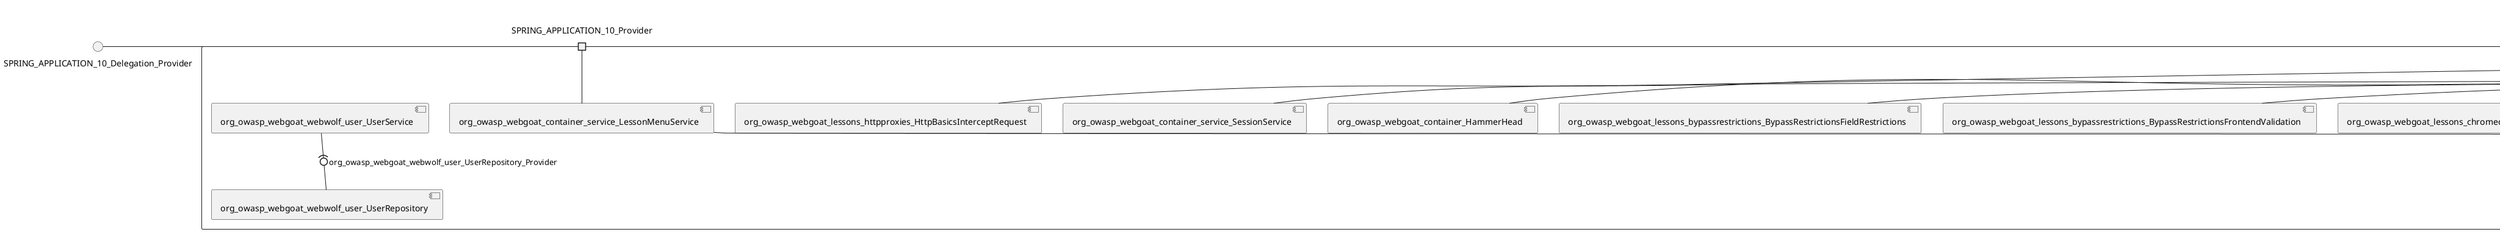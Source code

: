 @startuml
skinparam fixCircleLabelOverlapping true
skinparam componentStyle uml2
() SPRING_APPLICATION_10_Delegation_Provider
() SPRING_APPLICATION_11_Delegation_Provider
() SPRING_APPLICATION_2_Delegation_Provider
() SPRING_APPLICATION_3_Delegation_Provider
() SPRING_APPLICATION_4_Delegation_Provider
() SPRING_APPLICATION_5_Delegation_Provider
() SPRING_APPLICATION_6_Delegation_Provider
() SPRING_APPLICATION_7_Delegation_Provider
() SPRING_APPLICATION_8_Delegation_Provider
() SPRING_APPLICATION_9_Delegation_Provider
() SPRING_APPLICATION_BypassRestrictions_FieldRestrictions_POST_Delegation_Provider
() SPRING_APPLICATION_BypassRestrictions_frontendValidation_POST_Delegation_Provider
() SPRING_APPLICATION_ChromeDevTools_dummy_POST_Delegation_Provider
() SPRING_APPLICATION_ChromeDevTools_network_POST_Delegation_Provider
() SPRING_APPLICATION_CrossSiteScriptingStored_stored_xss_POST_Delegation_Provider
() SPRING_APPLICATION_CrossSiteScriptingStored_stored_xss_follow_up_POST_Delegation_Provider
() SPRING_APPLICATION_CrossSiteScripting_attack1_POST_Delegation_Provider
() SPRING_APPLICATION_CrossSiteScripting_attack3_POST_Delegation_Provider
() SPRING_APPLICATION_CrossSiteScripting_attack4_POST_Delegation_Provider
() SPRING_APPLICATION_CrossSiteScripting_attack5a_GET_Delegation_Provider
() SPRING_APPLICATION_CrossSiteScripting_attack6a_POST_Delegation_Provider
() SPRING_APPLICATION_CrossSiteScripting_dom_follow_up_POST_Delegation_Provider
() SPRING_APPLICATION_CrossSiteScripting_phone_home_xss_POST_Delegation_Provider
() SPRING_APPLICATION_CrossSiteScripting_quiz_GET_POST_Delegation_Provider
() SPRING_APPLICATION_Delegation_Provider
() SPRING_APPLICATION_GET_10_Delegation_Provider
() SPRING_APPLICATION_GET_11_Delegation_Provider
() SPRING_APPLICATION_GET_12_Delegation_Provider
() SPRING_APPLICATION_GET_13_Delegation_Provider
() SPRING_APPLICATION_GET_14_Delegation_Provider
() SPRING_APPLICATION_GET_2_Delegation_Provider
() SPRING_APPLICATION_GET_3_Delegation_Provider
() SPRING_APPLICATION_GET_4_Delegation_Provider
() SPRING_APPLICATION_GET_5_Delegation_Provider
() SPRING_APPLICATION_GET_6_Delegation_Provider
() SPRING_APPLICATION_GET_7_Delegation_Provider
() SPRING_APPLICATION_GET_8_Delegation_Provider
() SPRING_APPLICATION_GET_9_Delegation_Provider
() SPRING_APPLICATION_GET_Delegation_Provider
() SPRING_APPLICATION_HtmlTampering_task_POST_Delegation_Provider
() SPRING_APPLICATION_HttpBasics_attack1_POST_Delegation_Provider
() SPRING_APPLICATION_HttpBasics_attack2_POST_Delegation_Provider
() SPRING_APPLICATION_IDOR_diff_attributes_POST_Delegation_Provider
() SPRING_APPLICATION_IDOR_login_POST_Delegation_Provider
() SPRING_APPLICATION_IDOR_profile_alt_path_POST_Delegation_Provider
() SPRING_APPLICATION_InsecureDeserialization_task_POST_Delegation_Provider
() SPRING_APPLICATION_InsecureLogin_Delegation_Provider
() SPRING_APPLICATION_JWT_decode_POST_Delegation_Provider
() SPRING_APPLICATION_JWT_jku_Delegation_Provider
() SPRING_APPLICATION_JWT_kid_Delegation_Provider
() SPRING_APPLICATION_JWT_quiz_GET_POST_Delegation_Provider
() SPRING_APPLICATION_JWT_refresh_Delegation_Provider
() SPRING_APPLICATION_JWT_secret_POST_Delegation_Provider
() SPRING_APPLICATION_JWT_votings_Delegation_Provider
() SPRING_APPLICATION_LogSpoofing_log_bleeding_POST_Delegation_Provider
() SPRING_APPLICATION_LogSpoofing_log_spoofing_POST_Delegation_Provider
() SPRING_APPLICATION_POST_10_Delegation_Provider
() SPRING_APPLICATION_POST_11_Delegation_Provider
() SPRING_APPLICATION_POST_12_Delegation_Provider
() SPRING_APPLICATION_POST_13_Delegation_Provider
() SPRING_APPLICATION_POST_14_Delegation_Provider
() SPRING_APPLICATION_POST_15_Delegation_Provider
() SPRING_APPLICATION_POST_16_Delegation_Provider
() SPRING_APPLICATION_POST_17_Delegation_Provider
() SPRING_APPLICATION_POST_18_Delegation_Provider
() SPRING_APPLICATION_POST_2_Delegation_Provider
() SPRING_APPLICATION_POST_3_Delegation_Provider
() SPRING_APPLICATION_POST_4_Delegation_Provider
() SPRING_APPLICATION_POST_5_Delegation_Provider
() SPRING_APPLICATION_POST_6_Delegation_Provider
() SPRING_APPLICATION_POST_7_Delegation_Provider
() SPRING_APPLICATION_POST_8_Delegation_Provider
() SPRING_APPLICATION_POST_9_Delegation_Provider
() SPRING_APPLICATION_POST_Delegation_Provider
() SPRING_APPLICATION_PUT_Delegation_Provider
() SPRING_APPLICATION_PasswordReset_ForgotPassword_create_password_reset_link_POST_Delegation_Provider
() SPRING_APPLICATION_PasswordReset_SecurityQuestions_POST_Delegation_Provider
() SPRING_APPLICATION_PasswordReset_reset_Delegation_Provider
() SPRING_APPLICATION_PasswordReset_simple_mail_reset_POST_Delegation_Provider
() SPRING_APPLICATION_PathTraversal_profile_picture_GET_Delegation_Provider
() SPRING_APPLICATION_PathTraversal_profile_picture_fix_GET_Delegation_Provider
() SPRING_APPLICATION_PathTraversal_profile_upload_POST_Delegation_Provider
() SPRING_APPLICATION_PathTraversal_profile_upload_fix_POST_Delegation_Provider
() SPRING_APPLICATION_PathTraversal_profile_upload_remove_user_input_POST_Delegation_Provider
() SPRING_APPLICATION_PathTraversal_random_POST_Delegation_Provider
() SPRING_APPLICATION_PathTraversal_random_picture_GET_Delegation_Provider
() SPRING_APPLICATION_PathTraversal_zip_slip_Delegation_Provider
() SPRING_APPLICATION_SSRF_task1_POST_Delegation_Provider
() SPRING_APPLICATION_SSRF_task2_POST_Delegation_Provider
() SPRING_APPLICATION_SecurePasswords_assignment_POST_Delegation_Provider
() SPRING_APPLICATION_SqlInjectionAdvanced_attack6a_POST_Delegation_Provider
() SPRING_APPLICATION_SqlInjectionAdvanced_attack6b_POST_Delegation_Provider
() SPRING_APPLICATION_SqlInjectionAdvanced_challenge_Login_POST_Delegation_Provider
() SPRING_APPLICATION_SqlInjectionAdvanced_challenge_PUT_Delegation_Provider
() SPRING_APPLICATION_SqlInjectionAdvanced_quiz_GET_POST_Delegation_Provider
() SPRING_APPLICATION_SqlInjectionMitigations_attack10a_POST_Delegation_Provider
() SPRING_APPLICATION_SqlInjectionMitigations_attack10b_POST_Delegation_Provider
() SPRING_APPLICATION_SqlInjectionMitigations_attack12a_POST_Delegation_Provider
() SPRING_APPLICATION_SqlInjectionMitigations_servers_GET_Delegation_Provider
() SPRING_APPLICATION_SqlInjection_assignment5a_POST_Delegation_Provider
() SPRING_APPLICATION_SqlInjection_assignment5b_POST_Delegation_Provider
() SPRING_APPLICATION_SqlInjection_attack10_POST_Delegation_Provider
() SPRING_APPLICATION_SqlInjection_attack2_POST_Delegation_Provider
() SPRING_APPLICATION_SqlInjection_attack3_POST_Delegation_Provider
() SPRING_APPLICATION_SqlInjection_attack4_POST_Delegation_Provider
() SPRING_APPLICATION_SqlInjection_attack5_POST_Delegation_Provider
() SPRING_APPLICATION_SqlInjection_attack8_POST_Delegation_Provider
() SPRING_APPLICATION_SqlInjection_attack9_POST_Delegation_Provider
() SPRING_APPLICATION_SqlOnlyInputValidationOnKeywords_attack_POST_Delegation_Provider
() SPRING_APPLICATION_SqlOnlyInputValidation_attack_POST_Delegation_Provider
() SPRING_APPLICATION_VulnerableComponents_attack1_POST_Delegation_Provider
() SPRING_APPLICATION_WebWolf_GET_Delegation_Provider
() SPRING_APPLICATION_WebWolf_landing_Delegation_Provider
() SPRING_APPLICATION_WebWolf_mail_Delegation_Provider
() SPRING_APPLICATION_challenge_1_POST_Delegation_Provider
() SPRING_APPLICATION_challenge_5_POST_Delegation_Provider
() SPRING_APPLICATION_challenge_7_Delegation_Provider
() SPRING_APPLICATION_challenge_8_Delegation_Provider
() SPRING_APPLICATION_challenge_logo_Delegation_Provider
() SPRING_APPLICATION_cia_quiz_GET_POST_Delegation_Provider
() SPRING_APPLICATION_clientSideFiltering_attack1_POST_Delegation_Provider
() SPRING_APPLICATION_clientSideFiltering_challenge_store_coupons_GET_Delegation_Provider
() SPRING_APPLICATION_clientSideFiltering_getItForFree_POST_Delegation_Provider
() SPRING_APPLICATION_clientSideFiltering_salaries_GET_Delegation_Provider
() SPRING_APPLICATION_crypto_encoding_basic_auth_POST_Delegation_Provider
() SPRING_APPLICATION_crypto_encoding_xor_POST_Delegation_Provider
() SPRING_APPLICATION_crypto_hashing_POST_Delegation_Provider
() SPRING_APPLICATION_crypto_secure_defaults_POST_Delegation_Provider
() SPRING_APPLICATION_crypto_signing_verify_POST_Delegation_Provider
() SPRING_APPLICATION_csrf_feedback_message_POST_Delegation_Provider
() SPRING_APPLICATION_csrf_review_POST_Delegation_Provider
() SPRING_APPLICATION_files_GET_Delegation_Provider
() SPRING_APPLICATION_fileupload_POST_Delegation_Provider
() SPRING_APPLICATION_jwt_Delegation_Provider
() SPRING_APPLICATION_landing_Delegation_Provider
() SPRING_APPLICATION_lesson_template_Delegation_Provider
() SPRING_APPLICATION_login_oauth_mvc_GET_Delegation_Provider
() SPRING_APPLICATION_mail_DELETE_GET_POST_Delegation_Provider
() SPRING_APPLICATION_register_mvc_POST_Delegation_Provider
() SPRING_APPLICATION_registration_GET_Delegation_Provider
() SPRING_APPLICATION_requests_GET_Delegation_Provider
() SPRING_APPLICATION_scoreboard_data_GET_Delegation_Provider
() SPRING_APPLICATION_server_directory_GET_Delegation_Provider
() SPRING_APPLICATION_service_debug_labels_mvc_Delegation_Provider
() SPRING_APPLICATION_service_lessonoverview_mvc_GET_Delegation_Provider
() SPRING_APPLICATION_xxe_comments_GET_Delegation_Provider
rectangle System {
[org_owasp_webgoat_container_HammerHead] [[webgoat-webgoat.repository#_ZcK04KbnEe-pWak1Rauspg]]
[org_owasp_webgoat_container_WebWolfRedirect] [[webgoat-webgoat.repository#_ZcK04KbnEe-pWak1Rauspg]]
[org_owasp_webgoat_container_controller_StartLesson] [[webgoat-webgoat.repository#_ZcK04KbnEe-pWak1Rauspg]]
[org_owasp_webgoat_container_controller_Welcome] [[webgoat-webgoat.repository#_ZcK04KbnEe-pWak1Rauspg]]
[org_owasp_webgoat_container_i18n_PluginMessages_Provider] [[webgoat-webgoat.repository#_ZcK04KbnEe-pWak1Rauspg]]
[org_owasp_webgoat_container_report_ReportCardController] [[webgoat-webgoat.repository#_ZcK04KbnEe-pWak1Rauspg]]
[org_owasp_webgoat_container_service_EnvironmentService] [[webgoat-webgoat.repository#_ZcK04KbnEe-pWak1Rauspg]]
[org_owasp_webgoat_container_service_HintService] [[webgoat-webgoat.repository#_ZcK04KbnEe-pWak1Rauspg]]
[org_owasp_webgoat_container_service_LabelDebugService] [[webgoat-webgoat.repository#_ZcK04KbnEe-pWak1Rauspg]]
[org_owasp_webgoat_container_service_LabelService] [[webgoat-webgoat.repository#_ZcK04KbnEe-pWak1Rauspg]]
[org_owasp_webgoat_container_service_LessonInfoService] [[webgoat-webgoat.repository#_ZcK04KbnEe-pWak1Rauspg]]
[org_owasp_webgoat_container_service_LessonMenuService] [[webgoat-webgoat.repository#_ZcK04KbnEe-pWak1Rauspg]]
[org_owasp_webgoat_container_service_LessonProgressService] [[webgoat-webgoat.repository#_ZcK04KbnEe-pWak1Rauspg]]
[org_owasp_webgoat_container_service_RestartLessonService] [[webgoat-webgoat.repository#_ZcK04KbnEe-pWak1Rauspg]]
[org_owasp_webgoat_container_service_SessionService] [[webgoat-webgoat.repository#_ZcK04KbnEe-pWak1Rauspg]]
[org_owasp_webgoat_container_session_LessonSession_Provider] [[webgoat-webgoat.repository#_ZcK04KbnEe-pWak1Rauspg]]
[org_owasp_webgoat_container_users_RegistrationController] [[webgoat-webgoat.repository#_ZcK04KbnEe-pWak1Rauspg]]
[org_owasp_webgoat_container_users_Scoreboard] [[webgoat-webgoat.repository#_ZcK04KbnEe-pWak1Rauspg]]
[org_owasp_webgoat_container_users_UserProgressRepository] [[webgoat-webgoat.repository#_ZcK04KbnEe-pWak1Rauspg]]
[org_owasp_webgoat_container_users_UserRepository] [[webgoat-webgoat.repository#_ZcK04KbnEe-pWak1Rauspg]]
[org_owasp_webgoat_container_users_UserService] [[webgoat-webgoat.repository#_ZcK04KbnEe-pWak1Rauspg]]
[org_owasp_webgoat_lessons_authbypass_VerifyAccount] [[webgoat-webgoat.repository#_ZcK04KbnEe-pWak1Rauspg]]
[org_owasp_webgoat_lessons_bypassrestrictions_BypassRestrictionsFieldRestrictions] [[webgoat-webgoat.repository#_ZcK04KbnEe-pWak1Rauspg]]
[org_owasp_webgoat_lessons_bypassrestrictions_BypassRestrictionsFrontendValidation] [[webgoat-webgoat.repository#_ZcK04KbnEe-pWak1Rauspg]]
[org_owasp_webgoat_lessons_challenges_FlagController] [[webgoat-webgoat.repository#_ZcK04KbnEe-pWak1Rauspg]]
[org_owasp_webgoat_lessons_challenges_challenge1_Assignment1] [[webgoat-webgoat.repository#_ZcK04KbnEe-pWak1Rauspg]]
[org_owasp_webgoat_lessons_challenges_challenge1_ImageServlet] [[webgoat-webgoat.repository#_ZcK04KbnEe-pWak1Rauspg]]
[org_owasp_webgoat_lessons_challenges_challenge5_Assignment5] [[webgoat-webgoat.repository#_ZcK04KbnEe-pWak1Rauspg]]
[org_owasp_webgoat_lessons_challenges_challenge7_Assignment7] [[webgoat-webgoat.repository#_ZcK04KbnEe-pWak1Rauspg]]
[org_owasp_webgoat_lessons_challenges_challenge8_Assignment8] [[webgoat-webgoat.repository#_ZcK04KbnEe-pWak1Rauspg]]
[org_owasp_webgoat_lessons_chromedevtools_NetworkDummy] [[webgoat-webgoat.repository#_ZcK04KbnEe-pWak1Rauspg]]
[org_owasp_webgoat_lessons_chromedevtools_NetworkLesson] [[webgoat-webgoat.repository#_ZcK04KbnEe-pWak1Rauspg]]
[org_owasp_webgoat_lessons_cia_CIAQuiz] [[webgoat-webgoat.repository#_ZcK04KbnEe-pWak1Rauspg]]
[org_owasp_webgoat_lessons_clientsidefiltering_ClientSideFilteringAssignment] [[webgoat-webgoat.repository#_ZcK04KbnEe-pWak1Rauspg]]
[org_owasp_webgoat_lessons_clientsidefiltering_ClientSideFilteringFreeAssignment] [[webgoat-webgoat.repository#_ZcK04KbnEe-pWak1Rauspg]]
[org_owasp_webgoat_lessons_clientsidefiltering_Salaries] [[webgoat-webgoat.repository#_ZcK04KbnEe-pWak1Rauspg]]
[org_owasp_webgoat_lessons_clientsidefiltering_ShopEndpoint] [[webgoat-webgoat.repository#_ZcK04KbnEe-pWak1Rauspg]]
[org_owasp_webgoat_lessons_cryptography_EncodingAssignment] [[webgoat-webgoat.repository#_ZcK04KbnEe-pWak1Rauspg]]
[org_owasp_webgoat_lessons_cryptography_HashingAssignment] [[webgoat-webgoat.repository#_ZcK04KbnEe-pWak1Rauspg]]
[org_owasp_webgoat_lessons_cryptography_SecureDefaultsAssignment] [[webgoat-webgoat.repository#_ZcK04KbnEe-pWak1Rauspg]]
[org_owasp_webgoat_lessons_cryptography_SigningAssignment] [[webgoat-webgoat.repository#_ZcK04KbnEe-pWak1Rauspg]]
[org_owasp_webgoat_lessons_cryptography_XOREncodingAssignment] [[webgoat-webgoat.repository#_ZcK04KbnEe-pWak1Rauspg]]
[org_owasp_webgoat_lessons_csrf_CSRFConfirmFlag1] [[webgoat-webgoat.repository#_ZcK04KbnEe-pWak1Rauspg]]
[org_owasp_webgoat_lessons_csrf_CSRFFeedback] [[webgoat-webgoat.repository#_ZcK04KbnEe-pWak1Rauspg]]
[org_owasp_webgoat_lessons_csrf_CSRFGetFlag] [[webgoat-webgoat.repository#_ZcK04KbnEe-pWak1Rauspg]]
[org_owasp_webgoat_lessons_csrf_CSRFLogin] [[webgoat-webgoat.repository#_ZcK04KbnEe-pWak1Rauspg]]
[org_owasp_webgoat_lessons_csrf_ForgedReviews] [[webgoat-webgoat.repository#_ZcK04KbnEe-pWak1Rauspg]]
[org_owasp_webgoat_lessons_csrf_ObjectMapper_Provider] [[webgoat-webgoat.repository#_ZcK04KbnEe-pWak1Rauspg]]
[org_owasp_webgoat_lessons_deserialization_InsecureDeserializationTask] [[webgoat-webgoat.repository#_ZcK04KbnEe-pWak1Rauspg]]
[org_owasp_webgoat_lessons_hijacksession_HijackSessionAssignment] [[webgoat-webgoat.repository#_ZcK04KbnEe-pWak1Rauspg]]
[org_owasp_webgoat_lessons_hijacksession_cas_HijackSessionAuthenticationProvider] [[webgoat-webgoat.repository#_ZcK04KbnEe-pWak1Rauspg]]
[org_owasp_webgoat_lessons_htmltampering_HtmlTamperingTask] [[webgoat-webgoat.repository#_ZcK04KbnEe-pWak1Rauspg]]
[org_owasp_webgoat_lessons_httpbasics_HttpBasicsLesson] [[webgoat-webgoat.repository#_ZcK04KbnEe-pWak1Rauspg]]
[org_owasp_webgoat_lessons_httpbasics_HttpBasicsQuiz] [[webgoat-webgoat.repository#_ZcK04KbnEe-pWak1Rauspg]]
[org_owasp_webgoat_lessons_httpproxies_HttpBasicsInterceptRequest] [[webgoat-webgoat.repository#_ZcK04KbnEe-pWak1Rauspg]]
[org_owasp_webgoat_lessons_idor_IDORDiffAttributes] [[webgoat-webgoat.repository#_ZcK04KbnEe-pWak1Rauspg]]
[org_owasp_webgoat_lessons_idor_IDOREditOtherProfile] [[webgoat-webgoat.repository#_ZcK04KbnEe-pWak1Rauspg]]
[org_owasp_webgoat_lessons_idor_IDORLogin] [[webgoat-webgoat.repository#_ZcK04KbnEe-pWak1Rauspg]]
[org_owasp_webgoat_lessons_idor_IDORViewOtherProfile] [[webgoat-webgoat.repository#_ZcK04KbnEe-pWak1Rauspg]]
[org_owasp_webgoat_lessons_idor_IDORViewOwnProfile] [[webgoat-webgoat.repository#_ZcK04KbnEe-pWak1Rauspg]]
[org_owasp_webgoat_lessons_idor_IDORViewOwnProfileAltUrl] [[webgoat-webgoat.repository#_ZcK04KbnEe-pWak1Rauspg]]
[org_owasp_webgoat_lessons_insecurelogin_InsecureLoginTask] [[webgoat-webgoat.repository#_ZcK04KbnEe-pWak1Rauspg]]
[org_owasp_webgoat_lessons_jwt_JWTDecodeEndpoint] [[webgoat-webgoat.repository#_ZcK04KbnEe-pWak1Rauspg]]
[org_owasp_webgoat_lessons_jwt_JWTQuiz] [[webgoat-webgoat.repository#_ZcK04KbnEe-pWak1Rauspg]]
[org_owasp_webgoat_lessons_jwt_JWTRefreshEndpoint] [[webgoat-webgoat.repository#_ZcK04KbnEe-pWak1Rauspg]]
[org_owasp_webgoat_lessons_jwt_JWTSecretKeyEndpoint] [[webgoat-webgoat.repository#_ZcK04KbnEe-pWak1Rauspg]]
[org_owasp_webgoat_lessons_jwt_JWTVotesEndpoint] [[webgoat-webgoat.repository#_ZcK04KbnEe-pWak1Rauspg]]
[org_owasp_webgoat_lessons_jwt_claimmisuse_JWTHeaderJKUEndpoint] [[webgoat-webgoat.repository#_ZcK04KbnEe-pWak1Rauspg]]
[org_owasp_webgoat_lessons_jwt_claimmisuse_JWTHeaderKIDEndpoint] [[webgoat-webgoat.repository#_ZcK04KbnEe-pWak1Rauspg]]
[org_owasp_webgoat_lessons_lessontemplate_SampleAttack] [[webgoat-webgoat.repository#_ZcK04KbnEe-pWak1Rauspg]]
[org_owasp_webgoat_lessons_logging_LogBleedingTask] [[webgoat-webgoat.repository#_ZcK04KbnEe-pWak1Rauspg]]
[org_owasp_webgoat_lessons_logging_LogSpoofingTask] [[webgoat-webgoat.repository#_ZcK04KbnEe-pWak1Rauspg]]
[org_owasp_webgoat_lessons_missingac_MissingFunctionACHiddenMenus] [[webgoat-webgoat.repository#_ZcK04KbnEe-pWak1Rauspg]]
[org_owasp_webgoat_lessons_missingac_MissingFunctionACUsers] [[webgoat-webgoat.repository#_ZcK04KbnEe-pWak1Rauspg]]
[org_owasp_webgoat_lessons_missingac_MissingFunctionACYourHash] [[webgoat-webgoat.repository#_ZcK04KbnEe-pWak1Rauspg]]
[org_owasp_webgoat_lessons_missingac_MissingFunctionACYourHashAdmin] [[webgoat-webgoat.repository#_ZcK04KbnEe-pWak1Rauspg]]
[org_owasp_webgoat_lessons_passwordreset_QuestionsAssignment] [[webgoat-webgoat.repository#_ZcK04KbnEe-pWak1Rauspg]]
[org_owasp_webgoat_lessons_passwordreset_ResetLinkAssignment] [[webgoat-webgoat.repository#_ZcK04KbnEe-pWak1Rauspg]]
[org_owasp_webgoat_lessons_passwordreset_ResetLinkAssignmentForgotPassword] [[webgoat-webgoat.repository#_ZcK04KbnEe-pWak1Rauspg]]
[org_owasp_webgoat_lessons_passwordreset_SecurityQuestionAssignment] [[webgoat-webgoat.repository#_ZcK04KbnEe-pWak1Rauspg]]
[org_owasp_webgoat_lessons_passwordreset_SimpleMailAssignment] [[webgoat-webgoat.repository#_ZcK04KbnEe-pWak1Rauspg]]
[org_owasp_webgoat_lessons_passwordreset_TriedQuestions] [[webgoat-webgoat.repository#_ZcK04KbnEe-pWak1Rauspg]]
[org_owasp_webgoat_lessons_pathtraversal_ProfileUpload] [[webgoat-webgoat.repository#_ZcK04KbnEe-pWak1Rauspg]]
[org_owasp_webgoat_lessons_pathtraversal_ProfileUploadFix] [[webgoat-webgoat.repository#_ZcK04KbnEe-pWak1Rauspg]]
[org_owasp_webgoat_lessons_pathtraversal_ProfileUploadRemoveUserInput] [[webgoat-webgoat.repository#_ZcK04KbnEe-pWak1Rauspg]]
[org_owasp_webgoat_lessons_pathtraversal_ProfileUploadRetrieval] [[webgoat-webgoat.repository#_ZcK04KbnEe-pWak1Rauspg]]
[org_owasp_webgoat_lessons_pathtraversal_ProfileZipSlip] [[webgoat-webgoat.repository#_ZcK04KbnEe-pWak1Rauspg]]
[org_owasp_webgoat_lessons_securepasswords_SecurePasswordsAssignment] [[webgoat-webgoat.repository#_ZcK04KbnEe-pWak1Rauspg]]
[org_owasp_webgoat_lessons_spoofcookie_SpoofCookieAssignment] [[webgoat-webgoat.repository#_ZcK04KbnEe-pWak1Rauspg]]
[org_owasp_webgoat_lessons_sqlinjection_advanced_SqlInjectionChallenge] [[webgoat-webgoat.repository#_ZcK04KbnEe-pWak1Rauspg]]
[org_owasp_webgoat_lessons_sqlinjection_advanced_SqlInjectionChallengeLogin] [[webgoat-webgoat.repository#_ZcK04KbnEe-pWak1Rauspg]]
[org_owasp_webgoat_lessons_sqlinjection_advanced_SqlInjectionLesson6a] [[webgoat-webgoat.repository#_ZcK04KbnEe-pWak1Rauspg]]
[org_owasp_webgoat_lessons_sqlinjection_advanced_SqlInjectionLesson6b] [[webgoat-webgoat.repository#_ZcK04KbnEe-pWak1Rauspg]]
[org_owasp_webgoat_lessons_sqlinjection_advanced_SqlInjectionQuiz] [[webgoat-webgoat.repository#_ZcK04KbnEe-pWak1Rauspg]]
[org_owasp_webgoat_lessons_sqlinjection_introduction_SqlInjectionLesson10] [[webgoat-webgoat.repository#_ZcK04KbnEe-pWak1Rauspg]]
[org_owasp_webgoat_lessons_sqlinjection_introduction_SqlInjectionLesson2] [[webgoat-webgoat.repository#_ZcK04KbnEe-pWak1Rauspg]]
[org_owasp_webgoat_lessons_sqlinjection_introduction_SqlInjectionLesson3] [[webgoat-webgoat.repository#_ZcK04KbnEe-pWak1Rauspg]]
[org_owasp_webgoat_lessons_sqlinjection_introduction_SqlInjectionLesson4] [[webgoat-webgoat.repository#_ZcK04KbnEe-pWak1Rauspg]]
[org_owasp_webgoat_lessons_sqlinjection_introduction_SqlInjectionLesson5] [[webgoat-webgoat.repository#_ZcK04KbnEe-pWak1Rauspg]]
[org_owasp_webgoat_lessons_sqlinjection_introduction_SqlInjectionLesson5a] [[webgoat-webgoat.repository#_ZcK04KbnEe-pWak1Rauspg]]
[org_owasp_webgoat_lessons_sqlinjection_introduction_SqlInjectionLesson5b] [[webgoat-webgoat.repository#_ZcK04KbnEe-pWak1Rauspg]]
[org_owasp_webgoat_lessons_sqlinjection_introduction_SqlInjectionLesson8] [[webgoat-webgoat.repository#_ZcK04KbnEe-pWak1Rauspg]]
[org_owasp_webgoat_lessons_sqlinjection_introduction_SqlInjectionLesson9] [[webgoat-webgoat.repository#_ZcK04KbnEe-pWak1Rauspg]]
[org_owasp_webgoat_lessons_sqlinjection_mitigation_Servers] [[webgoat-webgoat.repository#_ZcK04KbnEe-pWak1Rauspg]]
[org_owasp_webgoat_lessons_sqlinjection_mitigation_SqlInjectionLesson10a] [[webgoat-webgoat.repository#_ZcK04KbnEe-pWak1Rauspg]]
[org_owasp_webgoat_lessons_sqlinjection_mitigation_SqlInjectionLesson10b] [[webgoat-webgoat.repository#_ZcK04KbnEe-pWak1Rauspg]]
[org_owasp_webgoat_lessons_sqlinjection_mitigation_SqlInjectionLesson13] [[webgoat-webgoat.repository#_ZcK04KbnEe-pWak1Rauspg]]
[org_owasp_webgoat_lessons_sqlinjection_mitigation_SqlOnlyInputValidation] [[webgoat-webgoat.repository#_ZcK04KbnEe-pWak1Rauspg]]
[org_owasp_webgoat_lessons_sqlinjection_mitigation_SqlOnlyInputValidationOnKeywords] [[webgoat-webgoat.repository#_ZcK04KbnEe-pWak1Rauspg]]
[org_owasp_webgoat_lessons_ssrf_SSRFTask1] [[webgoat-webgoat.repository#_ZcK04KbnEe-pWak1Rauspg]]
[org_owasp_webgoat_lessons_ssrf_SSRFTask2] [[webgoat-webgoat.repository#_ZcK04KbnEe-pWak1Rauspg]]
[org_owasp_webgoat_lessons_vulnerablecomponents_VulnerableComponentsLesson] [[webgoat-webgoat.repository#_ZcK04KbnEe-pWak1Rauspg]]
[org_owasp_webgoat_lessons_webwolfintroduction_LandingAssignment] [[webgoat-webgoat.repository#_ZcK04KbnEe-pWak1Rauspg]]
[org_owasp_webgoat_lessons_webwolfintroduction_MailAssignment] [[webgoat-webgoat.repository#_ZcK04KbnEe-pWak1Rauspg]]
[org_owasp_webgoat_lessons_xss_CrossSiteScriptingLesson1] [[webgoat-webgoat.repository#_ZcK04KbnEe-pWak1Rauspg]]
[org_owasp_webgoat_lessons_xss_CrossSiteScriptingLesson5a] [[webgoat-webgoat.repository#_ZcK04KbnEe-pWak1Rauspg]]
[org_owasp_webgoat_lessons_xss_CrossSiteScriptingLesson6a] [[webgoat-webgoat.repository#_ZcK04KbnEe-pWak1Rauspg]]
[org_owasp_webgoat_lessons_xss_CrossSiteScriptingQuiz] [[webgoat-webgoat.repository#_ZcK04KbnEe-pWak1Rauspg]]
[org_owasp_webgoat_lessons_xss_DOMCrossSiteScripting] [[webgoat-webgoat.repository#_ZcK04KbnEe-pWak1Rauspg]]
[org_owasp_webgoat_lessons_xss_DOMCrossSiteScriptingVerifier] [[webgoat-webgoat.repository#_ZcK04KbnEe-pWak1Rauspg]]
[org_owasp_webgoat_lessons_xss_mitigation_CrossSiteScriptingLesson3] [[webgoat-webgoat.repository#_ZcK04KbnEe-pWak1Rauspg]]
[org_owasp_webgoat_lessons_xss_mitigation_CrossSiteScriptingLesson4] [[webgoat-webgoat.repository#_ZcK04KbnEe-pWak1Rauspg]]
[org_owasp_webgoat_lessons_xss_stored_StoredCrossSiteScriptingVerifier] [[webgoat-webgoat.repository#_ZcK04KbnEe-pWak1Rauspg]]
[org_owasp_webgoat_lessons_xss_stored_StoredXssComments] [[webgoat-webgoat.repository#_ZcK04KbnEe-pWak1Rauspg]]
[org_owasp_webgoat_lessons_xxe_BlindSendFileAssignment] [[webgoat-webgoat.repository#_ZcK04KbnEe-pWak1Rauspg]]
[org_owasp_webgoat_lessons_xxe_CommentsEndpoint] [[webgoat-webgoat.repository#_ZcK04KbnEe-pWak1Rauspg]]
[org_owasp_webgoat_lessons_xxe_ContentTypeAssignment] [[webgoat-webgoat.repository#_ZcK04KbnEe-pWak1Rauspg]]
[org_owasp_webgoat_lessons_xxe_SimpleXXE] [[webgoat-webgoat.repository#_ZcK04KbnEe-pWak1Rauspg]]
[org_owasp_webgoat_webwolf_FileServer] [[webgoat-webgoat.repository#_ZcK04KbnEe-pWak1Rauspg]]
[org_owasp_webgoat_webwolf_jwt_JWTController] [[webgoat-webgoat.repository#_ZcK04KbnEe-pWak1Rauspg]]
[org_owasp_webgoat_webwolf_mailbox_MailboxController] [[webgoat-webgoat.repository#_ZcK04KbnEe-pWak1Rauspg]]
[org_owasp_webgoat_webwolf_mailbox_MailboxRepository] [[webgoat-webgoat.repository#_ZcK04KbnEe-pWak1Rauspg]]
[org_owasp_webgoat_webwolf_requests_LandingPage] [[webgoat-webgoat.repository#_ZcK04KbnEe-pWak1Rauspg]]
[org_owasp_webgoat_webwolf_requests_Requests] [[webgoat-webgoat.repository#_ZcK04KbnEe-pWak1Rauspg]]
[org_owasp_webgoat_webwolf_user_UserRepository] [[webgoat-webgoat.repository#_ZcK04KbnEe-pWak1Rauspg]]
[org_owasp_webgoat_webwolf_user_UserService] [[webgoat-webgoat.repository#_ZcK04KbnEe-pWak1Rauspg]]
port SPRING_APPLICATION_10_Provider
SPRING_APPLICATION_10_Delegation_Provider - SPRING_APPLICATION_10_Provider
SPRING_APPLICATION_10_Provider - [org_owasp_webgoat_container_service_LessonMenuService]
port SPRING_APPLICATION_11_Provider
SPRING_APPLICATION_11_Delegation_Provider - SPRING_APPLICATION_11_Provider
SPRING_APPLICATION_11_Provider - [org_owasp_webgoat_lessons_xxe_SimpleXXE]
port SPRING_APPLICATION_2_Provider
SPRING_APPLICATION_2_Delegation_Provider - SPRING_APPLICATION_2_Provider
SPRING_APPLICATION_2_Provider - [org_owasp_webgoat_lessons_httpproxies_HttpBasicsInterceptRequest]
port SPRING_APPLICATION_3_Provider
SPRING_APPLICATION_3_Delegation_Provider - SPRING_APPLICATION_3_Provider
SPRING_APPLICATION_3_Provider - [org_owasp_webgoat_lessons_jwt_JWTSecretKeyEndpoint]
port SPRING_APPLICATION_4_Provider
SPRING_APPLICATION_4_Delegation_Provider - SPRING_APPLICATION_4_Provider
SPRING_APPLICATION_4_Provider - [org_owasp_webgoat_container_service_SessionService]
port SPRING_APPLICATION_5_Provider
SPRING_APPLICATION_5_Delegation_Provider - SPRING_APPLICATION_5_Provider
SPRING_APPLICATION_5_Provider - [org_owasp_webgoat_lessons_cryptography_HashingAssignment]
port SPRING_APPLICATION_6_Provider
SPRING_APPLICATION_6_Delegation_Provider - SPRING_APPLICATION_6_Provider
SPRING_APPLICATION_6_Provider - [org_owasp_webgoat_webwolf_FileServer]
port SPRING_APPLICATION_7_Provider
SPRING_APPLICATION_7_Delegation_Provider - SPRING_APPLICATION_7_Provider
SPRING_APPLICATION_7_Provider - [org_owasp_webgoat_lessons_cryptography_SigningAssignment]
port SPRING_APPLICATION_8_Provider
SPRING_APPLICATION_8_Delegation_Provider - SPRING_APPLICATION_8_Provider
SPRING_APPLICATION_8_Provider - [org_owasp_webgoat_container_HammerHead]
port SPRING_APPLICATION_9_Provider
SPRING_APPLICATION_9_Delegation_Provider - SPRING_APPLICATION_9_Provider
SPRING_APPLICATION_9_Provider - [org_owasp_webgoat_container_service_LabelDebugService]
port SPRING_APPLICATION_BypassRestrictions_FieldRestrictions_POST_Provider
SPRING_APPLICATION_BypassRestrictions_FieldRestrictions_POST_Delegation_Provider - SPRING_APPLICATION_BypassRestrictions_FieldRestrictions_POST_Provider
SPRING_APPLICATION_BypassRestrictions_FieldRestrictions_POST_Provider - [org_owasp_webgoat_lessons_bypassrestrictions_BypassRestrictionsFieldRestrictions]
port SPRING_APPLICATION_BypassRestrictions_frontendValidation_POST_Provider
SPRING_APPLICATION_BypassRestrictions_frontendValidation_POST_Delegation_Provider - SPRING_APPLICATION_BypassRestrictions_frontendValidation_POST_Provider
SPRING_APPLICATION_BypassRestrictions_frontendValidation_POST_Provider - [org_owasp_webgoat_lessons_bypassrestrictions_BypassRestrictionsFrontendValidation]
port SPRING_APPLICATION_ChromeDevTools_dummy_POST_Provider
SPRING_APPLICATION_ChromeDevTools_dummy_POST_Delegation_Provider - SPRING_APPLICATION_ChromeDevTools_dummy_POST_Provider
SPRING_APPLICATION_ChromeDevTools_dummy_POST_Provider - [org_owasp_webgoat_lessons_chromedevtools_NetworkDummy]
port SPRING_APPLICATION_ChromeDevTools_network_POST_Provider
SPRING_APPLICATION_ChromeDevTools_network_POST_Delegation_Provider - SPRING_APPLICATION_ChromeDevTools_network_POST_Provider
SPRING_APPLICATION_ChromeDevTools_network_POST_Provider - [org_owasp_webgoat_lessons_chromedevtools_NetworkLesson]
port SPRING_APPLICATION_CrossSiteScriptingStored_stored_xss_POST_Provider
SPRING_APPLICATION_CrossSiteScriptingStored_stored_xss_POST_Delegation_Provider - SPRING_APPLICATION_CrossSiteScriptingStored_stored_xss_POST_Provider
SPRING_APPLICATION_CrossSiteScriptingStored_stored_xss_POST_Provider - [org_owasp_webgoat_lessons_xss_stored_StoredXssComments]
port SPRING_APPLICATION_CrossSiteScriptingStored_stored_xss_follow_up_POST_Provider
SPRING_APPLICATION_CrossSiteScriptingStored_stored_xss_follow_up_POST_Delegation_Provider - SPRING_APPLICATION_CrossSiteScriptingStored_stored_xss_follow_up_POST_Provider
SPRING_APPLICATION_CrossSiteScriptingStored_stored_xss_follow_up_POST_Provider - [org_owasp_webgoat_lessons_xss_stored_StoredCrossSiteScriptingVerifier]
port SPRING_APPLICATION_CrossSiteScripting_attack1_POST_Provider
SPRING_APPLICATION_CrossSiteScripting_attack1_POST_Delegation_Provider - SPRING_APPLICATION_CrossSiteScripting_attack1_POST_Provider
SPRING_APPLICATION_CrossSiteScripting_attack1_POST_Provider - [org_owasp_webgoat_lessons_xss_CrossSiteScriptingLesson1]
port SPRING_APPLICATION_CrossSiteScripting_attack3_POST_Provider
SPRING_APPLICATION_CrossSiteScripting_attack3_POST_Delegation_Provider - SPRING_APPLICATION_CrossSiteScripting_attack3_POST_Provider
SPRING_APPLICATION_CrossSiteScripting_attack3_POST_Provider - [org_owasp_webgoat_lessons_xss_mitigation_CrossSiteScriptingLesson3]
port SPRING_APPLICATION_CrossSiteScripting_attack4_POST_Provider
SPRING_APPLICATION_CrossSiteScripting_attack4_POST_Delegation_Provider - SPRING_APPLICATION_CrossSiteScripting_attack4_POST_Provider
SPRING_APPLICATION_CrossSiteScripting_attack4_POST_Provider - [org_owasp_webgoat_lessons_xss_mitigation_CrossSiteScriptingLesson4]
port SPRING_APPLICATION_CrossSiteScripting_attack5a_GET_Provider
SPRING_APPLICATION_CrossSiteScripting_attack5a_GET_Delegation_Provider - SPRING_APPLICATION_CrossSiteScripting_attack5a_GET_Provider
SPRING_APPLICATION_CrossSiteScripting_attack5a_GET_Provider - [org_owasp_webgoat_lessons_xss_CrossSiteScriptingLesson5a]
port SPRING_APPLICATION_CrossSiteScripting_attack6a_POST_Provider
SPRING_APPLICATION_CrossSiteScripting_attack6a_POST_Delegation_Provider - SPRING_APPLICATION_CrossSiteScripting_attack6a_POST_Provider
SPRING_APPLICATION_CrossSiteScripting_attack6a_POST_Provider - [org_owasp_webgoat_lessons_xss_CrossSiteScriptingLesson6a]
port SPRING_APPLICATION_CrossSiteScripting_dom_follow_up_POST_Provider
SPRING_APPLICATION_CrossSiteScripting_dom_follow_up_POST_Delegation_Provider - SPRING_APPLICATION_CrossSiteScripting_dom_follow_up_POST_Provider
SPRING_APPLICATION_CrossSiteScripting_dom_follow_up_POST_Provider - [org_owasp_webgoat_lessons_xss_DOMCrossSiteScriptingVerifier]
port SPRING_APPLICATION_CrossSiteScripting_phone_home_xss_POST_Provider
SPRING_APPLICATION_CrossSiteScripting_phone_home_xss_POST_Delegation_Provider - SPRING_APPLICATION_CrossSiteScripting_phone_home_xss_POST_Provider
SPRING_APPLICATION_CrossSiteScripting_phone_home_xss_POST_Provider - [org_owasp_webgoat_lessons_xss_DOMCrossSiteScripting]
port SPRING_APPLICATION_CrossSiteScripting_quiz_GET_POST_Provider
SPRING_APPLICATION_CrossSiteScripting_quiz_GET_POST_Delegation_Provider - SPRING_APPLICATION_CrossSiteScripting_quiz_GET_POST_Provider
SPRING_APPLICATION_CrossSiteScripting_quiz_GET_POST_Provider - [org_owasp_webgoat_lessons_xss_CrossSiteScriptingQuiz]
port SPRING_APPLICATION_Provider
SPRING_APPLICATION_Delegation_Provider - SPRING_APPLICATION_Provider
SPRING_APPLICATION_Provider - [org_owasp_webgoat_lessons_cryptography_HashingAssignment]
port SPRING_APPLICATION_GET_10_Provider
SPRING_APPLICATION_GET_10_Delegation_Provider - SPRING_APPLICATION_GET_10_Provider
SPRING_APPLICATION_GET_10_Provider - [org_owasp_webgoat_lessons_csrf_ForgedReviews]
port SPRING_APPLICATION_GET_11_Provider
SPRING_APPLICATION_GET_11_Delegation_Provider - SPRING_APPLICATION_GET_11_Provider
SPRING_APPLICATION_GET_11_Provider - [org_owasp_webgoat_lessons_idor_IDORViewOtherProfile]
port SPRING_APPLICATION_GET_12_Provider
SPRING_APPLICATION_GET_12_Delegation_Provider - SPRING_APPLICATION_GET_12_Provider
SPRING_APPLICATION_GET_12_Provider - [org_owasp_webgoat_container_controller_Welcome]
port SPRING_APPLICATION_GET_13_Provider
SPRING_APPLICATION_GET_13_Delegation_Provider - SPRING_APPLICATION_GET_13_Provider
SPRING_APPLICATION_GET_13_Provider - [org_owasp_webgoat_container_service_HintService]
port SPRING_APPLICATION_GET_14_Provider
SPRING_APPLICATION_GET_14_Delegation_Provider - SPRING_APPLICATION_GET_14_Provider
SPRING_APPLICATION_GET_14_Provider - [org_owasp_webgoat_container_service_RestartLessonService]
port SPRING_APPLICATION_GET_2_Provider
SPRING_APPLICATION_GET_2_Delegation_Provider - SPRING_APPLICATION_GET_2_Provider
SPRING_APPLICATION_GET_2_Provider - [org_owasp_webgoat_container_service_LabelService]
port SPRING_APPLICATION_GET_3_Provider
SPRING_APPLICATION_GET_3_Delegation_Provider - SPRING_APPLICATION_GET_3_Provider
SPRING_APPLICATION_GET_3_Provider - [org_owasp_webgoat_container_controller_StartLesson]
port SPRING_APPLICATION_GET_4_Provider
SPRING_APPLICATION_GET_4_Delegation_Provider - SPRING_APPLICATION_GET_4_Provider
SPRING_APPLICATION_GET_4_Provider - [org_owasp_webgoat_lessons_cryptography_EncodingAssignment]
port SPRING_APPLICATION_GET_5_Provider
SPRING_APPLICATION_GET_5_Delegation_Provider - SPRING_APPLICATION_GET_5_Provider
SPRING_APPLICATION_GET_5_Provider - [org_owasp_webgoat_lessons_spoofcookie_SpoofCookieAssignment]
port SPRING_APPLICATION_GET_6_Provider
SPRING_APPLICATION_GET_6_Delegation_Provider - SPRING_APPLICATION_GET_6_Provider
SPRING_APPLICATION_GET_6_Provider - [org_owasp_webgoat_container_report_ReportCardController]
port SPRING_APPLICATION_GET_7_Provider
SPRING_APPLICATION_GET_7_Delegation_Provider - SPRING_APPLICATION_GET_7_Provider
SPRING_APPLICATION_GET_7_Provider - [org_owasp_webgoat_container_service_LessonInfoService]
port SPRING_APPLICATION_GET_8_Provider
SPRING_APPLICATION_GET_8_Delegation_Provider - SPRING_APPLICATION_GET_8_Provider
SPRING_APPLICATION_GET_8_Provider - [org_owasp_webgoat_lessons_missingac_MissingFunctionACUsers]
port SPRING_APPLICATION_GET_9_Provider
SPRING_APPLICATION_GET_9_Delegation_Provider - SPRING_APPLICATION_GET_9_Provider
SPRING_APPLICATION_GET_9_Provider - [org_owasp_webgoat_lessons_idor_IDORViewOwnProfile]
port SPRING_APPLICATION_GET_Provider
SPRING_APPLICATION_GET_Delegation_Provider - SPRING_APPLICATION_GET_Provider
SPRING_APPLICATION_GET_Provider - [org_owasp_webgoat_lessons_xss_stored_StoredXssComments]
port SPRING_APPLICATION_HtmlTampering_task_POST_Provider
SPRING_APPLICATION_HtmlTampering_task_POST_Delegation_Provider - SPRING_APPLICATION_HtmlTampering_task_POST_Provider
SPRING_APPLICATION_HtmlTampering_task_POST_Provider - [org_owasp_webgoat_lessons_htmltampering_HtmlTamperingTask]
port SPRING_APPLICATION_HttpBasics_attack1_POST_Provider
SPRING_APPLICATION_HttpBasics_attack1_POST_Delegation_Provider - SPRING_APPLICATION_HttpBasics_attack1_POST_Provider
SPRING_APPLICATION_HttpBasics_attack1_POST_Provider - [org_owasp_webgoat_lessons_httpbasics_HttpBasicsLesson]
port SPRING_APPLICATION_HttpBasics_attack2_POST_Provider
SPRING_APPLICATION_HttpBasics_attack2_POST_Delegation_Provider - SPRING_APPLICATION_HttpBasics_attack2_POST_Provider
SPRING_APPLICATION_HttpBasics_attack2_POST_Provider - [org_owasp_webgoat_lessons_httpbasics_HttpBasicsQuiz]
port SPRING_APPLICATION_IDOR_diff_attributes_POST_Provider
SPRING_APPLICATION_IDOR_diff_attributes_POST_Delegation_Provider - SPRING_APPLICATION_IDOR_diff_attributes_POST_Provider
SPRING_APPLICATION_IDOR_diff_attributes_POST_Provider - [org_owasp_webgoat_lessons_idor_IDORDiffAttributes]
port SPRING_APPLICATION_IDOR_login_POST_Provider
SPRING_APPLICATION_IDOR_login_POST_Delegation_Provider - SPRING_APPLICATION_IDOR_login_POST_Provider
SPRING_APPLICATION_IDOR_login_POST_Provider - [org_owasp_webgoat_lessons_idor_IDORLogin]
port SPRING_APPLICATION_IDOR_profile_alt_path_POST_Provider
SPRING_APPLICATION_IDOR_profile_alt_path_POST_Delegation_Provider - SPRING_APPLICATION_IDOR_profile_alt_path_POST_Provider
SPRING_APPLICATION_IDOR_profile_alt_path_POST_Provider - [org_owasp_webgoat_lessons_idor_IDORViewOwnProfileAltUrl]
port SPRING_APPLICATION_InsecureDeserialization_task_POST_Provider
SPRING_APPLICATION_InsecureDeserialization_task_POST_Delegation_Provider - SPRING_APPLICATION_InsecureDeserialization_task_POST_Provider
SPRING_APPLICATION_InsecureDeserialization_task_POST_Provider - [org_owasp_webgoat_lessons_deserialization_InsecureDeserializationTask]
port SPRING_APPLICATION_InsecureLogin_Provider
SPRING_APPLICATION_InsecureLogin_Delegation_Provider - SPRING_APPLICATION_InsecureLogin_Provider
SPRING_APPLICATION_InsecureLogin_Provider - [org_owasp_webgoat_lessons_insecurelogin_InsecureLoginTask]
port SPRING_APPLICATION_JWT_decode_POST_Provider
SPRING_APPLICATION_JWT_decode_POST_Delegation_Provider - SPRING_APPLICATION_JWT_decode_POST_Provider
SPRING_APPLICATION_JWT_decode_POST_Provider - [org_owasp_webgoat_lessons_jwt_JWTDecodeEndpoint]
port SPRING_APPLICATION_JWT_jku_Provider
SPRING_APPLICATION_JWT_jku_Delegation_Provider - SPRING_APPLICATION_JWT_jku_Provider
SPRING_APPLICATION_JWT_jku_Provider - [org_owasp_webgoat_lessons_jwt_claimmisuse_JWTHeaderJKUEndpoint]
port SPRING_APPLICATION_JWT_kid_Provider
SPRING_APPLICATION_JWT_kid_Delegation_Provider - SPRING_APPLICATION_JWT_kid_Provider
SPRING_APPLICATION_JWT_kid_Provider - [org_owasp_webgoat_lessons_jwt_claimmisuse_JWTHeaderKIDEndpoint]
port SPRING_APPLICATION_JWT_quiz_GET_POST_Provider
SPRING_APPLICATION_JWT_quiz_GET_POST_Delegation_Provider - SPRING_APPLICATION_JWT_quiz_GET_POST_Provider
SPRING_APPLICATION_JWT_quiz_GET_POST_Provider - [org_owasp_webgoat_lessons_jwt_JWTQuiz]
port SPRING_APPLICATION_JWT_refresh_Provider
SPRING_APPLICATION_JWT_refresh_Delegation_Provider - SPRING_APPLICATION_JWT_refresh_Provider
SPRING_APPLICATION_JWT_refresh_Provider - [org_owasp_webgoat_lessons_jwt_JWTRefreshEndpoint]
port SPRING_APPLICATION_JWT_secret_POST_Provider
SPRING_APPLICATION_JWT_secret_POST_Delegation_Provider - SPRING_APPLICATION_JWT_secret_POST_Provider
SPRING_APPLICATION_JWT_secret_POST_Provider - [org_owasp_webgoat_lessons_jwt_JWTSecretKeyEndpoint]
port SPRING_APPLICATION_JWT_votings_Provider
SPRING_APPLICATION_JWT_votings_Delegation_Provider - SPRING_APPLICATION_JWT_votings_Provider
SPRING_APPLICATION_JWT_votings_Provider - [org_owasp_webgoat_lessons_jwt_JWTVotesEndpoint]
port SPRING_APPLICATION_LogSpoofing_log_bleeding_POST_Provider
SPRING_APPLICATION_LogSpoofing_log_bleeding_POST_Delegation_Provider - SPRING_APPLICATION_LogSpoofing_log_bleeding_POST_Provider
SPRING_APPLICATION_LogSpoofing_log_bleeding_POST_Provider - [org_owasp_webgoat_lessons_logging_LogBleedingTask]
port SPRING_APPLICATION_LogSpoofing_log_spoofing_POST_Provider
SPRING_APPLICATION_LogSpoofing_log_spoofing_POST_Delegation_Provider - SPRING_APPLICATION_LogSpoofing_log_spoofing_POST_Provider
SPRING_APPLICATION_LogSpoofing_log_spoofing_POST_Provider - [org_owasp_webgoat_lessons_logging_LogSpoofingTask]
port SPRING_APPLICATION_POST_10_Provider
SPRING_APPLICATION_POST_10_Delegation_Provider - SPRING_APPLICATION_POST_10_Provider
SPRING_APPLICATION_POST_10_Provider - [org_owasp_webgoat_lessons_spoofcookie_SpoofCookieAssignment]
port SPRING_APPLICATION_POST_11_Provider
SPRING_APPLICATION_POST_11_Delegation_Provider - SPRING_APPLICATION_POST_11_Provider
SPRING_APPLICATION_POST_11_Provider - [org_owasp_webgoat_lessons_missingac_MissingFunctionACHiddenMenus]
port SPRING_APPLICATION_POST_12_Provider
SPRING_APPLICATION_POST_12_Delegation_Provider - SPRING_APPLICATION_POST_12_Provider
SPRING_APPLICATION_POST_12_Provider - [org_owasp_webgoat_lessons_chromedevtools_NetworkLesson]
port SPRING_APPLICATION_POST_13_Provider
SPRING_APPLICATION_POST_13_Delegation_Provider - SPRING_APPLICATION_POST_13_Provider
SPRING_APPLICATION_POST_13_Provider - [org_owasp_webgoat_lessons_passwordreset_SimpleMailAssignment]
port SPRING_APPLICATION_POST_14_Provider
SPRING_APPLICATION_POST_14_Delegation_Provider - SPRING_APPLICATION_POST_14_Provider
SPRING_APPLICATION_POST_14_Provider - [org_owasp_webgoat_lessons_csrf_CSRFGetFlag]
port SPRING_APPLICATION_POST_15_Provider
SPRING_APPLICATION_POST_15_Delegation_Provider - SPRING_APPLICATION_POST_15_Provider
SPRING_APPLICATION_POST_15_Provider - [org_owasp_webgoat_lessons_authbypass_VerifyAccount]
port SPRING_APPLICATION_POST_16_Provider
SPRING_APPLICATION_POST_16_Delegation_Provider - SPRING_APPLICATION_POST_16_Provider
SPRING_APPLICATION_POST_16_Provider - [org_owasp_webgoat_lessons_xxe_ContentTypeAssignment]
port SPRING_APPLICATION_POST_17_Provider
SPRING_APPLICATION_POST_17_Delegation_Provider - SPRING_APPLICATION_POST_17_Provider
SPRING_APPLICATION_POST_17_Provider - [org_owasp_webgoat_lessons_xxe_SimpleXXE]
port SPRING_APPLICATION_POST_18_Provider
SPRING_APPLICATION_POST_18_Delegation_Provider - SPRING_APPLICATION_POST_18_Provider
SPRING_APPLICATION_POST_18_Provider - [org_owasp_webgoat_lessons_csrf_CSRFLogin]
port SPRING_APPLICATION_POST_2_Provider
SPRING_APPLICATION_POST_2_Delegation_Provider - SPRING_APPLICATION_POST_2_Provider
SPRING_APPLICATION_POST_2_Provider - [org_owasp_webgoat_lessons_missingac_MissingFunctionACYourHash]
port SPRING_APPLICATION_POST_3_Provider
SPRING_APPLICATION_POST_3_Delegation_Provider - SPRING_APPLICATION_POST_3_Provider
SPRING_APPLICATION_POST_3_Provider - [org_owasp_webgoat_lessons_csrf_CSRFConfirmFlag1]
port SPRING_APPLICATION_POST_4_Provider
SPRING_APPLICATION_POST_4_Delegation_Provider - SPRING_APPLICATION_POST_4_Provider
SPRING_APPLICATION_POST_4_Provider - [org_owasp_webgoat_lessons_hijacksession_HijackSessionAssignment]
port SPRING_APPLICATION_POST_5_Provider
SPRING_APPLICATION_POST_5_Delegation_Provider - SPRING_APPLICATION_POST_5_Provider
SPRING_APPLICATION_POST_5_Provider - [org_owasp_webgoat_lessons_csrf_CSRFFeedback]
port SPRING_APPLICATION_POST_6_Provider
SPRING_APPLICATION_POST_6_Delegation_Provider - SPRING_APPLICATION_POST_6_Provider
SPRING_APPLICATION_POST_6_Provider - [org_owasp_webgoat_lessons_passwordreset_QuestionsAssignment]
port SPRING_APPLICATION_POST_7_Provider
SPRING_APPLICATION_POST_7_Delegation_Provider - SPRING_APPLICATION_POST_7_Provider
SPRING_APPLICATION_POST_7_Provider - [org_owasp_webgoat_lessons_missingac_MissingFunctionACYourHashAdmin]
port SPRING_APPLICATION_POST_8_Provider
SPRING_APPLICATION_POST_8_Delegation_Provider - SPRING_APPLICATION_POST_8_Provider
SPRING_APPLICATION_POST_8_Provider - [org_owasp_webgoat_lessons_challenges_FlagController]
port SPRING_APPLICATION_POST_9_Provider
SPRING_APPLICATION_POST_9_Delegation_Provider - SPRING_APPLICATION_POST_9_Provider
SPRING_APPLICATION_POST_9_Provider - [org_owasp_webgoat_lessons_missingac_MissingFunctionACUsers]
port SPRING_APPLICATION_POST_Provider
SPRING_APPLICATION_POST_Delegation_Provider - SPRING_APPLICATION_POST_Provider
SPRING_APPLICATION_POST_Provider - [org_owasp_webgoat_lessons_xxe_BlindSendFileAssignment]
port SPRING_APPLICATION_PUT_Provider
SPRING_APPLICATION_PUT_Delegation_Provider - SPRING_APPLICATION_PUT_Provider
SPRING_APPLICATION_PUT_Provider - [org_owasp_webgoat_lessons_idor_IDOREditOtherProfile]
port SPRING_APPLICATION_PasswordReset_ForgotPassword_create_password_reset_link_POST_Provider
SPRING_APPLICATION_PasswordReset_ForgotPassword_create_password_reset_link_POST_Delegation_Provider - SPRING_APPLICATION_PasswordReset_ForgotPassword_create_password_reset_link_POST_Provider
SPRING_APPLICATION_PasswordReset_ForgotPassword_create_password_reset_link_POST_Provider - [org_owasp_webgoat_lessons_passwordreset_ResetLinkAssignmentForgotPassword]
port SPRING_APPLICATION_PasswordReset_SecurityQuestions_POST_Provider
SPRING_APPLICATION_PasswordReset_SecurityQuestions_POST_Delegation_Provider - SPRING_APPLICATION_PasswordReset_SecurityQuestions_POST_Provider
SPRING_APPLICATION_PasswordReset_SecurityQuestions_POST_Provider - [org_owasp_webgoat_lessons_passwordreset_SecurityQuestionAssignment]
port SPRING_APPLICATION_PasswordReset_reset_Provider
SPRING_APPLICATION_PasswordReset_reset_Delegation_Provider - SPRING_APPLICATION_PasswordReset_reset_Provider
SPRING_APPLICATION_PasswordReset_reset_Provider - [org_owasp_webgoat_lessons_passwordreset_ResetLinkAssignment]
port SPRING_APPLICATION_PasswordReset_simple_mail_reset_POST_Provider
SPRING_APPLICATION_PasswordReset_simple_mail_reset_POST_Delegation_Provider - SPRING_APPLICATION_PasswordReset_simple_mail_reset_POST_Provider
SPRING_APPLICATION_PasswordReset_simple_mail_reset_POST_Provider - [org_owasp_webgoat_lessons_passwordreset_SimpleMailAssignment]
port SPRING_APPLICATION_PathTraversal_profile_picture_GET_Provider
SPRING_APPLICATION_PathTraversal_profile_picture_GET_Delegation_Provider - SPRING_APPLICATION_PathTraversal_profile_picture_GET_Provider
SPRING_APPLICATION_PathTraversal_profile_picture_GET_Provider - [org_owasp_webgoat_lessons_pathtraversal_ProfileUpload]
port SPRING_APPLICATION_PathTraversal_profile_picture_fix_GET_Provider
SPRING_APPLICATION_PathTraversal_profile_picture_fix_GET_Delegation_Provider - SPRING_APPLICATION_PathTraversal_profile_picture_fix_GET_Provider
SPRING_APPLICATION_PathTraversal_profile_picture_fix_GET_Provider - [org_owasp_webgoat_lessons_pathtraversal_ProfileUploadFix]
port SPRING_APPLICATION_PathTraversal_profile_upload_POST_Provider
SPRING_APPLICATION_PathTraversal_profile_upload_POST_Delegation_Provider - SPRING_APPLICATION_PathTraversal_profile_upload_POST_Provider
SPRING_APPLICATION_PathTraversal_profile_upload_POST_Provider - [org_owasp_webgoat_lessons_pathtraversal_ProfileUpload]
port SPRING_APPLICATION_PathTraversal_profile_upload_fix_POST_Provider
SPRING_APPLICATION_PathTraversal_profile_upload_fix_POST_Delegation_Provider - SPRING_APPLICATION_PathTraversal_profile_upload_fix_POST_Provider
SPRING_APPLICATION_PathTraversal_profile_upload_fix_POST_Provider - [org_owasp_webgoat_lessons_pathtraversal_ProfileUploadFix]
port SPRING_APPLICATION_PathTraversal_profile_upload_remove_user_input_POST_Provider
SPRING_APPLICATION_PathTraversal_profile_upload_remove_user_input_POST_Delegation_Provider - SPRING_APPLICATION_PathTraversal_profile_upload_remove_user_input_POST_Provider
SPRING_APPLICATION_PathTraversal_profile_upload_remove_user_input_POST_Provider - [org_owasp_webgoat_lessons_pathtraversal_ProfileUploadRemoveUserInput]
port SPRING_APPLICATION_PathTraversal_random_POST_Provider
SPRING_APPLICATION_PathTraversal_random_POST_Delegation_Provider - SPRING_APPLICATION_PathTraversal_random_POST_Provider
SPRING_APPLICATION_PathTraversal_random_POST_Provider - [org_owasp_webgoat_lessons_pathtraversal_ProfileUploadRetrieval]
port SPRING_APPLICATION_PathTraversal_random_picture_GET_Provider
SPRING_APPLICATION_PathTraversal_random_picture_GET_Delegation_Provider - SPRING_APPLICATION_PathTraversal_random_picture_GET_Provider
SPRING_APPLICATION_PathTraversal_random_picture_GET_Provider - [org_owasp_webgoat_lessons_pathtraversal_ProfileUploadRetrieval]
port SPRING_APPLICATION_PathTraversal_zip_slip_Provider
SPRING_APPLICATION_PathTraversal_zip_slip_Delegation_Provider - SPRING_APPLICATION_PathTraversal_zip_slip_Provider
SPRING_APPLICATION_PathTraversal_zip_slip_Provider - [org_owasp_webgoat_lessons_pathtraversal_ProfileZipSlip]
port SPRING_APPLICATION_SSRF_task1_POST_Provider
SPRING_APPLICATION_SSRF_task1_POST_Delegation_Provider - SPRING_APPLICATION_SSRF_task1_POST_Provider
SPRING_APPLICATION_SSRF_task1_POST_Provider - [org_owasp_webgoat_lessons_ssrf_SSRFTask1]
port SPRING_APPLICATION_SSRF_task2_POST_Provider
SPRING_APPLICATION_SSRF_task2_POST_Delegation_Provider - SPRING_APPLICATION_SSRF_task2_POST_Provider
SPRING_APPLICATION_SSRF_task2_POST_Provider - [org_owasp_webgoat_lessons_ssrf_SSRFTask2]
port SPRING_APPLICATION_SecurePasswords_assignment_POST_Provider
SPRING_APPLICATION_SecurePasswords_assignment_POST_Delegation_Provider - SPRING_APPLICATION_SecurePasswords_assignment_POST_Provider
SPRING_APPLICATION_SecurePasswords_assignment_POST_Provider - [org_owasp_webgoat_lessons_securepasswords_SecurePasswordsAssignment]
port SPRING_APPLICATION_SqlInjectionAdvanced_attack6a_POST_Provider
SPRING_APPLICATION_SqlInjectionAdvanced_attack6a_POST_Delegation_Provider - SPRING_APPLICATION_SqlInjectionAdvanced_attack6a_POST_Provider
SPRING_APPLICATION_SqlInjectionAdvanced_attack6a_POST_Provider - [org_owasp_webgoat_lessons_sqlinjection_advanced_SqlInjectionLesson6a]
port SPRING_APPLICATION_SqlInjectionAdvanced_attack6b_POST_Provider
SPRING_APPLICATION_SqlInjectionAdvanced_attack6b_POST_Delegation_Provider - SPRING_APPLICATION_SqlInjectionAdvanced_attack6b_POST_Provider
SPRING_APPLICATION_SqlInjectionAdvanced_attack6b_POST_Provider - [org_owasp_webgoat_lessons_sqlinjection_advanced_SqlInjectionLesson6b]
port SPRING_APPLICATION_SqlInjectionAdvanced_challenge_Login_POST_Provider
SPRING_APPLICATION_SqlInjectionAdvanced_challenge_Login_POST_Delegation_Provider - SPRING_APPLICATION_SqlInjectionAdvanced_challenge_Login_POST_Provider
SPRING_APPLICATION_SqlInjectionAdvanced_challenge_Login_POST_Provider - [org_owasp_webgoat_lessons_sqlinjection_advanced_SqlInjectionChallengeLogin]
port SPRING_APPLICATION_SqlInjectionAdvanced_challenge_PUT_Provider
SPRING_APPLICATION_SqlInjectionAdvanced_challenge_PUT_Delegation_Provider - SPRING_APPLICATION_SqlInjectionAdvanced_challenge_PUT_Provider
SPRING_APPLICATION_SqlInjectionAdvanced_challenge_PUT_Provider - [org_owasp_webgoat_lessons_sqlinjection_advanced_SqlInjectionChallenge]
port SPRING_APPLICATION_SqlInjectionAdvanced_quiz_GET_POST_Provider
SPRING_APPLICATION_SqlInjectionAdvanced_quiz_GET_POST_Delegation_Provider - SPRING_APPLICATION_SqlInjectionAdvanced_quiz_GET_POST_Provider
SPRING_APPLICATION_SqlInjectionAdvanced_quiz_GET_POST_Provider - [org_owasp_webgoat_lessons_sqlinjection_advanced_SqlInjectionQuiz]
port SPRING_APPLICATION_SqlInjectionMitigations_attack10a_POST_Provider
SPRING_APPLICATION_SqlInjectionMitigations_attack10a_POST_Delegation_Provider - SPRING_APPLICATION_SqlInjectionMitigations_attack10a_POST_Provider
SPRING_APPLICATION_SqlInjectionMitigations_attack10a_POST_Provider - [org_owasp_webgoat_lessons_sqlinjection_mitigation_SqlInjectionLesson10a]
port SPRING_APPLICATION_SqlInjectionMitigations_attack10b_POST_Provider
SPRING_APPLICATION_SqlInjectionMitigations_attack10b_POST_Delegation_Provider - SPRING_APPLICATION_SqlInjectionMitigations_attack10b_POST_Provider
SPRING_APPLICATION_SqlInjectionMitigations_attack10b_POST_Provider - [org_owasp_webgoat_lessons_sqlinjection_mitigation_SqlInjectionLesson10b]
port SPRING_APPLICATION_SqlInjectionMitigations_attack12a_POST_Provider
SPRING_APPLICATION_SqlInjectionMitigations_attack12a_POST_Delegation_Provider - SPRING_APPLICATION_SqlInjectionMitigations_attack12a_POST_Provider
SPRING_APPLICATION_SqlInjectionMitigations_attack12a_POST_Provider - [org_owasp_webgoat_lessons_sqlinjection_mitigation_SqlInjectionLesson13]
port SPRING_APPLICATION_SqlInjectionMitigations_servers_GET_Provider
SPRING_APPLICATION_SqlInjectionMitigations_servers_GET_Delegation_Provider - SPRING_APPLICATION_SqlInjectionMitigations_servers_GET_Provider
SPRING_APPLICATION_SqlInjectionMitigations_servers_GET_Provider - [org_owasp_webgoat_lessons_sqlinjection_mitigation_Servers]
port SPRING_APPLICATION_SqlInjection_assignment5a_POST_Provider
SPRING_APPLICATION_SqlInjection_assignment5a_POST_Delegation_Provider - SPRING_APPLICATION_SqlInjection_assignment5a_POST_Provider
SPRING_APPLICATION_SqlInjection_assignment5a_POST_Provider - [org_owasp_webgoat_lessons_sqlinjection_introduction_SqlInjectionLesson5a]
port SPRING_APPLICATION_SqlInjection_assignment5b_POST_Provider
SPRING_APPLICATION_SqlInjection_assignment5b_POST_Delegation_Provider - SPRING_APPLICATION_SqlInjection_assignment5b_POST_Provider
SPRING_APPLICATION_SqlInjection_assignment5b_POST_Provider - [org_owasp_webgoat_lessons_sqlinjection_introduction_SqlInjectionLesson5b]
port SPRING_APPLICATION_SqlInjection_attack10_POST_Provider
SPRING_APPLICATION_SqlInjection_attack10_POST_Delegation_Provider - SPRING_APPLICATION_SqlInjection_attack10_POST_Provider
SPRING_APPLICATION_SqlInjection_attack10_POST_Provider - [org_owasp_webgoat_lessons_sqlinjection_introduction_SqlInjectionLesson10]
port SPRING_APPLICATION_SqlInjection_attack2_POST_Provider
SPRING_APPLICATION_SqlInjection_attack2_POST_Delegation_Provider - SPRING_APPLICATION_SqlInjection_attack2_POST_Provider
SPRING_APPLICATION_SqlInjection_attack2_POST_Provider - [org_owasp_webgoat_lessons_sqlinjection_introduction_SqlInjectionLesson2]
port SPRING_APPLICATION_SqlInjection_attack3_POST_Provider
SPRING_APPLICATION_SqlInjection_attack3_POST_Delegation_Provider - SPRING_APPLICATION_SqlInjection_attack3_POST_Provider
SPRING_APPLICATION_SqlInjection_attack3_POST_Provider - [org_owasp_webgoat_lessons_sqlinjection_introduction_SqlInjectionLesson3]
port SPRING_APPLICATION_SqlInjection_attack4_POST_Provider
SPRING_APPLICATION_SqlInjection_attack4_POST_Delegation_Provider - SPRING_APPLICATION_SqlInjection_attack4_POST_Provider
SPRING_APPLICATION_SqlInjection_attack4_POST_Provider - [org_owasp_webgoat_lessons_sqlinjection_introduction_SqlInjectionLesson4]
port SPRING_APPLICATION_SqlInjection_attack5_POST_Provider
SPRING_APPLICATION_SqlInjection_attack5_POST_Delegation_Provider - SPRING_APPLICATION_SqlInjection_attack5_POST_Provider
SPRING_APPLICATION_SqlInjection_attack5_POST_Provider - [org_owasp_webgoat_lessons_sqlinjection_introduction_SqlInjectionLesson5]
port SPRING_APPLICATION_SqlInjection_attack8_POST_Provider
SPRING_APPLICATION_SqlInjection_attack8_POST_Delegation_Provider - SPRING_APPLICATION_SqlInjection_attack8_POST_Provider
SPRING_APPLICATION_SqlInjection_attack8_POST_Provider - [org_owasp_webgoat_lessons_sqlinjection_introduction_SqlInjectionLesson8]
port SPRING_APPLICATION_SqlInjection_attack9_POST_Provider
SPRING_APPLICATION_SqlInjection_attack9_POST_Delegation_Provider - SPRING_APPLICATION_SqlInjection_attack9_POST_Provider
SPRING_APPLICATION_SqlInjection_attack9_POST_Provider - [org_owasp_webgoat_lessons_sqlinjection_introduction_SqlInjectionLesson9]
port SPRING_APPLICATION_SqlOnlyInputValidationOnKeywords_attack_POST_Provider
SPRING_APPLICATION_SqlOnlyInputValidationOnKeywords_attack_POST_Delegation_Provider - SPRING_APPLICATION_SqlOnlyInputValidationOnKeywords_attack_POST_Provider
SPRING_APPLICATION_SqlOnlyInputValidationOnKeywords_attack_POST_Provider - [org_owasp_webgoat_lessons_sqlinjection_mitigation_SqlOnlyInputValidationOnKeywords]
port SPRING_APPLICATION_SqlOnlyInputValidation_attack_POST_Provider
SPRING_APPLICATION_SqlOnlyInputValidation_attack_POST_Delegation_Provider - SPRING_APPLICATION_SqlOnlyInputValidation_attack_POST_Provider
SPRING_APPLICATION_SqlOnlyInputValidation_attack_POST_Provider - [org_owasp_webgoat_lessons_sqlinjection_mitigation_SqlOnlyInputValidation]
port SPRING_APPLICATION_VulnerableComponents_attack1_POST_Provider
SPRING_APPLICATION_VulnerableComponents_attack1_POST_Delegation_Provider - SPRING_APPLICATION_VulnerableComponents_attack1_POST_Provider
SPRING_APPLICATION_VulnerableComponents_attack1_POST_Provider - [org_owasp_webgoat_lessons_vulnerablecomponents_VulnerableComponentsLesson]
port SPRING_APPLICATION_WebWolf_GET_Provider
SPRING_APPLICATION_WebWolf_GET_Delegation_Provider - SPRING_APPLICATION_WebWolf_GET_Provider
SPRING_APPLICATION_WebWolf_GET_Provider - [org_owasp_webgoat_container_WebWolfRedirect]
port SPRING_APPLICATION_WebWolf_landing_Provider
SPRING_APPLICATION_WebWolf_landing_Delegation_Provider - SPRING_APPLICATION_WebWolf_landing_Provider
SPRING_APPLICATION_WebWolf_landing_Provider - [org_owasp_webgoat_lessons_webwolfintroduction_LandingAssignment]
port SPRING_APPLICATION_WebWolf_mail_Provider
SPRING_APPLICATION_WebWolf_mail_Delegation_Provider - SPRING_APPLICATION_WebWolf_mail_Provider
SPRING_APPLICATION_WebWolf_mail_Provider - [org_owasp_webgoat_lessons_webwolfintroduction_MailAssignment]
port SPRING_APPLICATION_challenge_1_POST_Provider
SPRING_APPLICATION_challenge_1_POST_Delegation_Provider - SPRING_APPLICATION_challenge_1_POST_Provider
SPRING_APPLICATION_challenge_1_POST_Provider - [org_owasp_webgoat_lessons_challenges_challenge1_Assignment1]
port SPRING_APPLICATION_challenge_5_POST_Provider
SPRING_APPLICATION_challenge_5_POST_Delegation_Provider - SPRING_APPLICATION_challenge_5_POST_Provider
SPRING_APPLICATION_challenge_5_POST_Provider - [org_owasp_webgoat_lessons_challenges_challenge5_Assignment5]
port SPRING_APPLICATION_challenge_7_Provider
SPRING_APPLICATION_challenge_7_Delegation_Provider - SPRING_APPLICATION_challenge_7_Provider
SPRING_APPLICATION_challenge_7_Provider - [org_owasp_webgoat_lessons_challenges_challenge7_Assignment7]
port SPRING_APPLICATION_challenge_8_Provider
SPRING_APPLICATION_challenge_8_Delegation_Provider - SPRING_APPLICATION_challenge_8_Provider
SPRING_APPLICATION_challenge_8_Provider - [org_owasp_webgoat_lessons_challenges_challenge8_Assignment8]
port SPRING_APPLICATION_challenge_logo_Provider
SPRING_APPLICATION_challenge_logo_Delegation_Provider - SPRING_APPLICATION_challenge_logo_Provider
SPRING_APPLICATION_challenge_logo_Provider - [org_owasp_webgoat_lessons_challenges_challenge1_ImageServlet]
port SPRING_APPLICATION_cia_quiz_GET_POST_Provider
SPRING_APPLICATION_cia_quiz_GET_POST_Delegation_Provider - SPRING_APPLICATION_cia_quiz_GET_POST_Provider
SPRING_APPLICATION_cia_quiz_GET_POST_Provider - [org_owasp_webgoat_lessons_cia_CIAQuiz]
port SPRING_APPLICATION_clientSideFiltering_attack1_POST_Provider
SPRING_APPLICATION_clientSideFiltering_attack1_POST_Delegation_Provider - SPRING_APPLICATION_clientSideFiltering_attack1_POST_Provider
SPRING_APPLICATION_clientSideFiltering_attack1_POST_Provider - [org_owasp_webgoat_lessons_clientsidefiltering_ClientSideFilteringAssignment]
port SPRING_APPLICATION_clientSideFiltering_challenge_store_coupons_GET_Provider
SPRING_APPLICATION_clientSideFiltering_challenge_store_coupons_GET_Delegation_Provider - SPRING_APPLICATION_clientSideFiltering_challenge_store_coupons_GET_Provider
SPRING_APPLICATION_clientSideFiltering_challenge_store_coupons_GET_Provider - [org_owasp_webgoat_lessons_clientsidefiltering_ShopEndpoint]
port SPRING_APPLICATION_clientSideFiltering_getItForFree_POST_Provider
SPRING_APPLICATION_clientSideFiltering_getItForFree_POST_Delegation_Provider - SPRING_APPLICATION_clientSideFiltering_getItForFree_POST_Provider
SPRING_APPLICATION_clientSideFiltering_getItForFree_POST_Provider - [org_owasp_webgoat_lessons_clientsidefiltering_ClientSideFilteringFreeAssignment]
port SPRING_APPLICATION_clientSideFiltering_salaries_GET_Provider
SPRING_APPLICATION_clientSideFiltering_salaries_GET_Delegation_Provider - SPRING_APPLICATION_clientSideFiltering_salaries_GET_Provider
SPRING_APPLICATION_clientSideFiltering_salaries_GET_Provider - [org_owasp_webgoat_lessons_clientsidefiltering_Salaries]
port SPRING_APPLICATION_crypto_encoding_basic_auth_POST_Provider
SPRING_APPLICATION_crypto_encoding_basic_auth_POST_Delegation_Provider - SPRING_APPLICATION_crypto_encoding_basic_auth_POST_Provider
SPRING_APPLICATION_crypto_encoding_basic_auth_POST_Provider - [org_owasp_webgoat_lessons_cryptography_EncodingAssignment]
port SPRING_APPLICATION_crypto_encoding_xor_POST_Provider
SPRING_APPLICATION_crypto_encoding_xor_POST_Delegation_Provider - SPRING_APPLICATION_crypto_encoding_xor_POST_Provider
SPRING_APPLICATION_crypto_encoding_xor_POST_Provider - [org_owasp_webgoat_lessons_cryptography_XOREncodingAssignment]
port SPRING_APPLICATION_crypto_hashing_POST_Provider
SPRING_APPLICATION_crypto_hashing_POST_Delegation_Provider - SPRING_APPLICATION_crypto_hashing_POST_Provider
SPRING_APPLICATION_crypto_hashing_POST_Provider - [org_owasp_webgoat_lessons_cryptography_HashingAssignment]
port SPRING_APPLICATION_crypto_secure_defaults_POST_Provider
SPRING_APPLICATION_crypto_secure_defaults_POST_Delegation_Provider - SPRING_APPLICATION_crypto_secure_defaults_POST_Provider
SPRING_APPLICATION_crypto_secure_defaults_POST_Provider - [org_owasp_webgoat_lessons_cryptography_SecureDefaultsAssignment]
port SPRING_APPLICATION_crypto_signing_verify_POST_Provider
SPRING_APPLICATION_crypto_signing_verify_POST_Delegation_Provider - SPRING_APPLICATION_crypto_signing_verify_POST_Provider
SPRING_APPLICATION_crypto_signing_verify_POST_Provider - [org_owasp_webgoat_lessons_cryptography_SigningAssignment]
port SPRING_APPLICATION_csrf_feedback_message_POST_Provider
SPRING_APPLICATION_csrf_feedback_message_POST_Delegation_Provider - SPRING_APPLICATION_csrf_feedback_message_POST_Provider
SPRING_APPLICATION_csrf_feedback_message_POST_Provider - [org_owasp_webgoat_lessons_csrf_CSRFFeedback]
port SPRING_APPLICATION_csrf_review_POST_Provider
SPRING_APPLICATION_csrf_review_POST_Delegation_Provider - SPRING_APPLICATION_csrf_review_POST_Provider
SPRING_APPLICATION_csrf_review_POST_Provider - [org_owasp_webgoat_lessons_csrf_ForgedReviews]
port SPRING_APPLICATION_files_GET_Provider
SPRING_APPLICATION_files_GET_Delegation_Provider - SPRING_APPLICATION_files_GET_Provider
SPRING_APPLICATION_files_GET_Provider - [org_owasp_webgoat_webwolf_FileServer]
port SPRING_APPLICATION_fileupload_POST_Provider
SPRING_APPLICATION_fileupload_POST_Delegation_Provider - SPRING_APPLICATION_fileupload_POST_Provider
SPRING_APPLICATION_fileupload_POST_Provider - [org_owasp_webgoat_webwolf_FileServer]
port SPRING_APPLICATION_jwt_Provider
SPRING_APPLICATION_jwt_Delegation_Provider - SPRING_APPLICATION_jwt_Provider
SPRING_APPLICATION_jwt_Provider - [org_owasp_webgoat_webwolf_jwt_JWTController]
port SPRING_APPLICATION_landing_Provider
SPRING_APPLICATION_landing_Delegation_Provider - SPRING_APPLICATION_landing_Provider
SPRING_APPLICATION_landing_Provider - [org_owasp_webgoat_webwolf_requests_LandingPage]
port SPRING_APPLICATION_lesson_template_Provider
SPRING_APPLICATION_lesson_template_Delegation_Provider - SPRING_APPLICATION_lesson_template_Provider
SPRING_APPLICATION_lesson_template_Provider - [org_owasp_webgoat_lessons_lessontemplate_SampleAttack]
port SPRING_APPLICATION_login_oauth_mvc_GET_Provider
SPRING_APPLICATION_login_oauth_mvc_GET_Delegation_Provider - SPRING_APPLICATION_login_oauth_mvc_GET_Provider
SPRING_APPLICATION_login_oauth_mvc_GET_Provider - [org_owasp_webgoat_container_users_RegistrationController]
port SPRING_APPLICATION_mail_DELETE_GET_POST_Provider
SPRING_APPLICATION_mail_DELETE_GET_POST_Delegation_Provider - SPRING_APPLICATION_mail_DELETE_GET_POST_Provider
SPRING_APPLICATION_mail_DELETE_GET_POST_Provider - [org_owasp_webgoat_webwolf_mailbox_MailboxController]
port SPRING_APPLICATION_register_mvc_POST_Provider
SPRING_APPLICATION_register_mvc_POST_Delegation_Provider - SPRING_APPLICATION_register_mvc_POST_Provider
SPRING_APPLICATION_register_mvc_POST_Provider - [org_owasp_webgoat_container_users_RegistrationController]
port SPRING_APPLICATION_registration_GET_Provider
SPRING_APPLICATION_registration_GET_Delegation_Provider - SPRING_APPLICATION_registration_GET_Provider
SPRING_APPLICATION_registration_GET_Provider - [org_owasp_webgoat_container_users_RegistrationController]
port SPRING_APPLICATION_requests_GET_Provider
SPRING_APPLICATION_requests_GET_Delegation_Provider - SPRING_APPLICATION_requests_GET_Provider
SPRING_APPLICATION_requests_GET_Provider - [org_owasp_webgoat_webwolf_requests_Requests]
port SPRING_APPLICATION_scoreboard_data_GET_Provider
SPRING_APPLICATION_scoreboard_data_GET_Delegation_Provider - SPRING_APPLICATION_scoreboard_data_GET_Provider
SPRING_APPLICATION_scoreboard_data_GET_Provider - [org_owasp_webgoat_container_users_Scoreboard]
port SPRING_APPLICATION_server_directory_GET_Provider
SPRING_APPLICATION_server_directory_GET_Delegation_Provider - SPRING_APPLICATION_server_directory_GET_Provider
SPRING_APPLICATION_server_directory_GET_Provider - [org_owasp_webgoat_container_service_EnvironmentService]
port SPRING_APPLICATION_service_debug_labels_mvc_Provider
SPRING_APPLICATION_service_debug_labels_mvc_Delegation_Provider - SPRING_APPLICATION_service_debug_labels_mvc_Provider
SPRING_APPLICATION_service_debug_labels_mvc_Provider - [org_owasp_webgoat_container_service_LabelDebugService]
port SPRING_APPLICATION_service_lessonoverview_mvc_GET_Provider
SPRING_APPLICATION_service_lessonoverview_mvc_GET_Delegation_Provider - SPRING_APPLICATION_service_lessonoverview_mvc_GET_Provider
SPRING_APPLICATION_service_lessonoverview_mvc_GET_Provider - [org_owasp_webgoat_container_service_LessonProgressService]
port SPRING_APPLICATION_xxe_comments_GET_Provider
SPRING_APPLICATION_xxe_comments_GET_Delegation_Provider - SPRING_APPLICATION_xxe_comments_GET_Provider
SPRING_APPLICATION_xxe_comments_GET_Provider - [org_owasp_webgoat_lessons_xxe_CommentsEndpoint]
[org_owasp_webgoat_lessons_csrf_CSRFGetFlag] -(0- [org_owasp_webgoat_container_i18n_PluginMessages_Provider] : org_owasp_webgoat_container_i18n_PluginMessages_Provider
[org_owasp_webgoat_lessons_csrf_CSRFConfirmFlag1] -(0- [org_owasp_webgoat_container_session_LessonSession_Provider] : org_owasp_webgoat_container_session_LessonSession_Provider
[org_owasp_webgoat_lessons_xss_CrossSiteScriptingLesson5a] -(0- [org_owasp_webgoat_container_session_LessonSession_Provider] : org_owasp_webgoat_container_session_LessonSession_Provider
[org_owasp_webgoat_lessons_idor_IDORViewOtherProfile] -(0- [org_owasp_webgoat_container_session_LessonSession_Provider] : org_owasp_webgoat_container_session_LessonSession_Provider
[org_owasp_webgoat_lessons_csrf_CSRFFeedback] -(0- [org_owasp_webgoat_container_session_LessonSession_Provider] : org_owasp_webgoat_container_session_LessonSession_Provider
[org_owasp_webgoat_lessons_xss_CrossSiteScriptingLesson6a] -(0- [org_owasp_webgoat_container_session_LessonSession_Provider] : org_owasp_webgoat_container_session_LessonSession_Provider
[org_owasp_webgoat_lessons_idor_IDORViewOwnProfileAltUrl] -(0- [org_owasp_webgoat_container_session_LessonSession_Provider] : org_owasp_webgoat_container_session_LessonSession_Provider
[org_owasp_webgoat_lessons_idor_IDOREditOtherProfile] -(0- [org_owasp_webgoat_container_session_LessonSession_Provider] : org_owasp_webgoat_container_session_LessonSession_Provider
[org_owasp_webgoat_lessons_lessontemplate_SampleAttack] -(0- [org_owasp_webgoat_container_session_LessonSession_Provider] : org_owasp_webgoat_container_session_LessonSession_Provider
[org_owasp_webgoat_lessons_idor_IDORViewOwnProfile] -(0- [org_owasp_webgoat_container_session_LessonSession_Provider] : org_owasp_webgoat_container_session_LessonSession_Provider
[org_owasp_webgoat_lessons_csrf_CSRFGetFlag] -(0- [org_owasp_webgoat_container_session_LessonSession_Provider] : org_owasp_webgoat_container_session_LessonSession_Provider
[org_owasp_webgoat_container_service_RestartLessonService] -(0- [org_owasp_webgoat_container_users_UserProgressRepository] : org_owasp_webgoat_container_users_UserProgressRepository_Provider
[org_owasp_webgoat_container_users_Scoreboard] -(0- [org_owasp_webgoat_container_users_UserProgressRepository] : org_owasp_webgoat_container_users_UserProgressRepository_Provider
[org_owasp_webgoat_container_service_LessonProgressService] -(0- [org_owasp_webgoat_container_users_UserProgressRepository] : org_owasp_webgoat_container_users_UserProgressRepository_Provider
[org_owasp_webgoat_container_users_UserService] -(0- [org_owasp_webgoat_container_users_UserProgressRepository] : org_owasp_webgoat_container_users_UserProgressRepository_Provider
[org_owasp_webgoat_container_service_LessonMenuService] -(0- [org_owasp_webgoat_container_users_UserProgressRepository] : org_owasp_webgoat_container_users_UserProgressRepository_Provider
[org_owasp_webgoat_container_report_ReportCardController] -(0- [org_owasp_webgoat_container_users_UserProgressRepository] : org_owasp_webgoat_container_users_UserProgressRepository_Provider
[org_owasp_webgoat_container_users_Scoreboard] -(0- [org_owasp_webgoat_container_users_UserRepository] : org_owasp_webgoat_container_users_UserRepository_Provider
[org_owasp_webgoat_container_users_UserService] -(0- [org_owasp_webgoat_container_users_UserRepository] : org_owasp_webgoat_container_users_UserRepository_Provider
[org_owasp_webgoat_lessons_csrf_CSRFFeedback] -(0- [org_owasp_webgoat_lessons_csrf_ObjectMapper_Provider] : org_owasp_webgoat_lessons_csrf_ObjectMapper_Provider
[org_owasp_webgoat_lessons_hijacksession_HijackSessionAssignment] -(0- [org_owasp_webgoat_lessons_hijacksession_cas_HijackSessionAuthenticationProvider] : org_owasp_webgoat_lessons_hijacksession_cas_HijackSessionAuthenticationProvider_Provider
[org_owasp_webgoat_lessons_passwordreset_SecurityQuestionAssignment] -(0- [org_owasp_webgoat_lessons_passwordreset_TriedQuestions] : org_owasp_webgoat_lessons_passwordreset_TriedQuestions_Provider
[org_owasp_webgoat_webwolf_mailbox_MailboxController] -(0- [org_owasp_webgoat_webwolf_mailbox_MailboxRepository] : org_owasp_webgoat_webwolf_mailbox_MailboxRepository_Provider
[org_owasp_webgoat_webwolf_user_UserService] -(0- [org_owasp_webgoat_webwolf_user_UserRepository] : org_owasp_webgoat_webwolf_user_UserRepository_Provider
}

@enduml
